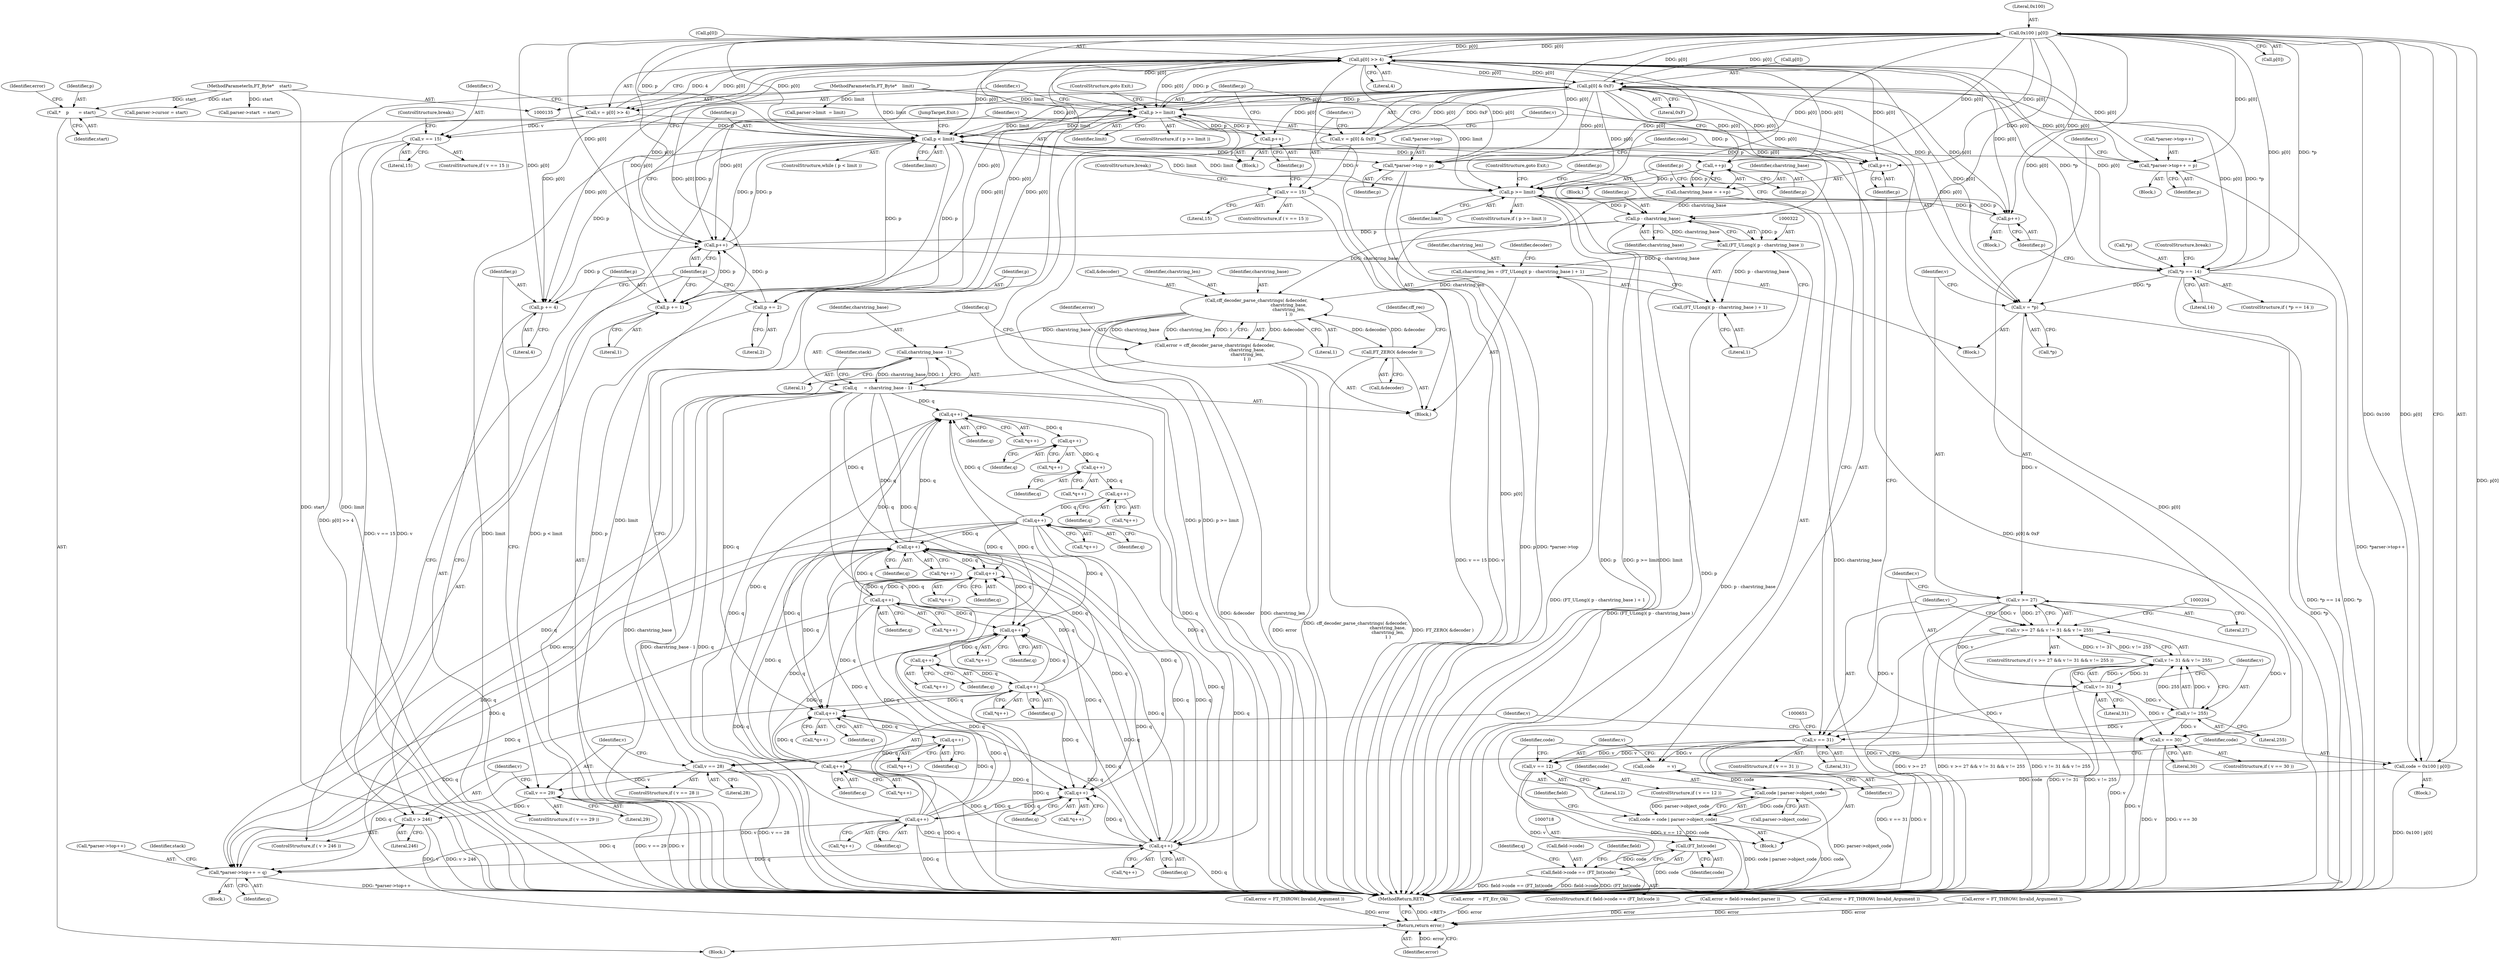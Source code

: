 digraph "0_savannah_beecf80a6deecbaf5d264d4f864451bde4fe98b8@array" {
"1000690" [label="(Call,0x100 | p[0])"];
"1000239" [label="(Call,p[0] >> 4)"];
"1000251" [label="(Call,p[0] & 0xF)"];
"1000233" [label="(Call,p >= limit)"];
"1000261" [label="(Call,p++)"];
"1000690" [label="(Call,0x100 | p[0])"];
"1000311" [label="(Call,*p == 14)"];
"1000179" [label="(Call,p < limit)"];
"1000141" [label="(Call,*    p       = start)"];
"1000137" [label="(MethodParameterIn,FT_Byte*    start)"];
"1001003" [label="(Call,p++)"];
"1000284" [label="(Call,p += 1)"];
"1000268" [label="(Call,p += 2)"];
"1000323" [label="(Call,p - charstring_base)"];
"1000306" [label="(Call,p >= limit)"];
"1000301" [label="(Call,++p)"];
"1000316" [label="(Call,p++)"];
"1000138" [label="(MethodParameterIn,FT_Byte*    limit)"];
"1000299" [label="(Call,charstring_base = ++p)"];
"1000276" [label="(Call,p += 4)"];
"1000228" [label="(Call,p++)"];
"1000216" [label="(Call,*parser->top++ = p)"];
"1000184" [label="(Call,v = *p)"];
"1000190" [label="(Call,v >= 27)"];
"1000189" [label="(Call,v >= 27 && v != 31 && v != 255)"];
"1000194" [label="(Call,v != 31)"];
"1000193" [label="(Call,v != 31 && v != 255)"];
"1000197" [label="(Call,v != 255)"];
"1000224" [label="(Call,v == 30)"];
"1000265" [label="(Call,v == 28)"];
"1000273" [label="(Call,v == 29)"];
"1000281" [label="(Call,v > 246)"];
"1000289" [label="(Call,v == 31)"];
"1000680" [label="(Call,code         = v)"];
"1000697" [label="(Call,code | parser->object_code)"];
"1000695" [label="(Call,code = code | parser->object_code)"];
"1000717" [label="(Call,(FT_Int)code)"];
"1000713" [label="(Call,field->code == (FT_Int)code)"];
"1000684" [label="(Call,v == 12)"];
"1000237" [label="(Call,v = p[0] >> 4)"];
"1000245" [label="(Call,v == 15)"];
"1000249" [label="(Call,v = p[0] & 0xF)"];
"1000257" [label="(Call,v == 15)"];
"1000321" [label="(Call,(FT_ULong)( p - charstring_base ))"];
"1000318" [label="(Call,charstring_len = (FT_ULong)( p - charstring_base ) + 1)"];
"1000363" [label="(Call,cff_decoder_parse_charstrings( &decoder,\n                                               charstring_base,\n                                               charstring_len,\n                                               1 ))"];
"1000327" [label="(Call,FT_ZERO( &decoder ))"];
"1000361" [label="(Call,error = cff_decoder_parse_charstrings( &decoder,\n                                               charstring_base,\n                                               charstring_len,\n                                               1 ))"];
"1001006" [label="(Return,return error;)"];
"1000371" [label="(Call,charstring_base - 1)"];
"1000369" [label="(Call,q     = charstring_base - 1)"];
"1000403" [label="(Call,*parser->top++ = q)"];
"1000452" [label="(Call,q++)"];
"1000457" [label="(Call,q++)"];
"1000466" [label="(Call,q++)"];
"1000475" [label="(Call,q++)"];
"1000484" [label="(Call,q++)"];
"1000503" [label="(Call,q++)"];
"1000518" [label="(Call,q++)"];
"1000531" [label="(Call,q++)"];
"1000550" [label="(Call,q++)"];
"1000555" [label="(Call,q++)"];
"1000564" [label="(Call,q++)"];
"1000579" [label="(Call,q++)"];
"1000594" [label="(Call,q++)"];
"1000607" [label="(Call,q++)"];
"1000620" [label="(Call,q++)"];
"1000625" [label="(Call,q++)"];
"1000634" [label="(Call,q++)"];
"1000320" [label="(Call,(FT_ULong)( p - charstring_base ) + 1)"];
"1000674" [label="(Call,*parser->top = p)"];
"1000688" [label="(Call,code = 0x100 | p[0])"];
"1000249" [label="(Call,v = p[0] & 0xF)"];
"1000189" [label="(Call,v >= 27 && v != 31 && v != 255)"];
"1000265" [label="(Call,v == 28)"];
"1000519" [label="(Identifier,q)"];
"1000326" [label="(Literal,1)"];
"1000274" [label="(Identifier,v)"];
"1000453" [label="(Identifier,q)"];
"1000699" [label="(Call,parser->object_code)"];
"1000681" [label="(Identifier,code)"];
"1001007" [label="(Identifier,error)"];
"1000308" [label="(Identifier,limit)"];
"1000199" [label="(Literal,255)"];
"1000243" [label="(Literal,4)"];
"1000235" [label="(Identifier,limit)"];
"1000197" [label="(Call,v != 255)"];
"1000288" [label="(ControlStructure,if ( v == 31 ))"];
"1000371" [label="(Call,charstring_base - 1)"];
"1000375" [label="(Identifier,stack)"];
"1000286" [label="(Literal,1)"];
"1000180" [label="(Identifier,p)"];
"1000595" [label="(Identifier,q)"];
"1000475" [label="(Call,q++)"];
"1000551" [label="(Identifier,q)"];
"1000451" [label="(Call,*q++)"];
"1000680" [label="(Call,code         = v)"];
"1000686" [label="(Literal,12)"];
"1000362" [label="(Identifier,error)"];
"1000363" [label="(Call,cff_decoder_parse_charstrings( &decoder,\n                                               charstring_base,\n                                               charstring_len,\n                                               1 ))"];
"1000191" [label="(Identifier,v)"];
"1000304" [label="(Block,)"];
"1000555" [label="(Call,q++)"];
"1000137" [label="(MethodParameterIn,FT_Byte*    start)"];
"1000684" [label="(Call,v == 12)"];
"1000691" [label="(Literal,0x100)"];
"1000635" [label="(Identifier,q)"];
"1000485" [label="(Identifier,q)"];
"1000675" [label="(Call,*parser->top)"];
"1000713" [label="(Call,field->code == (FT_Int)code)"];
"1000532" [label="(Identifier,q)"];
"1000313" [label="(Identifier,p)"];
"1000594" [label="(Call,q++)"];
"1000403" [label="(Call,*parser->top++ = q)"];
"1000139" [label="(Block,)"];
"1000608" [label="(Identifier,q)"];
"1000712" [label="(ControlStructure,if ( field->code == (FT_Int)code ))"];
"1000688" [label="(Call,code = 0x100 | p[0])"];
"1000314" [label="(Literal,14)"];
"1000309" [label="(ControlStructure,goto Exit;)"];
"1000517" [label="(Call,*q++)"];
"1000188" [label="(ControlStructure,if ( v >= 27 && v != 31 && v != 255 ))"];
"1000290" [label="(Identifier,v)"];
"1000285" [label="(Identifier,p)"];
"1000361" [label="(Call,error = cff_decoder_parse_charstrings( &decoder,\n                                               charstring_base,\n                                               charstring_len,\n                                               1 ))"];
"1000226" [label="(Literal,30)"];
"1000307" [label="(Identifier,p)"];
"1000466" [label="(Call,q++)"];
"1000625" [label="(Call,q++)"];
"1000683" [label="(ControlStructure,if ( v == 12 ))"];
"1000277" [label="(Identifier,p)"];
"1000502" [label="(Call,*q++)"];
"1000504" [label="(Identifier,q)"];
"1000530" [label="(Call,*q++)"];
"1000620" [label="(Call,q++)"];
"1000182" [label="(Block,)"];
"1000302" [label="(Identifier,p)"];
"1000179" [label="(Call,p < limit)"];
"1000634" [label="(Call,q++)"];
"1000232" [label="(ControlStructure,if ( p >= limit ))"];
"1000266" [label="(Identifier,v)"];
"1000565" [label="(Identifier,q)"];
"1000275" [label="(Literal,29)"];
"1000256" [label="(ControlStructure,if ( v == 15 ))"];
"1000311" [label="(Call,*p == 14)"];
"1000236" [label="(ControlStructure,goto Exit;)"];
"1000178" [label="(ControlStructure,while ( p < limit ))"];
"1000413" [label="(Identifier,stack)"];
"1000319" [label="(Identifier,charstring_len)"];
"1000255" [label="(Literal,0xF)"];
"1000323" [label="(Call,p - charstring_base)"];
"1000173" [label="(Call,parser->cursor = start)"];
"1001009" [label="(Call,error = FT_THROW( Invalid_Argument ))"];
"1000531" [label="(Call,q++)"];
"1000483" [label="(Call,*q++)"];
"1001026" [label="(MethodReturn,RET)"];
"1000370" [label="(Identifier,q)"];
"1000687" [label="(Block,)"];
"1000227" [label="(Block,)"];
"1000216" [label="(Call,*parser->top++ = p)"];
"1000200" [label="(Block,)"];
"1000366" [label="(Identifier,charstring_base)"];
"1000550" [label="(Call,q++)"];
"1000246" [label="(Identifier,v)"];
"1000238" [label="(Identifier,v)"];
"1000224" [label="(Call,v == 30)"];
"1000231" [label="(Block,)"];
"1000222" [label="(Identifier,p)"];
"1000217" [label="(Call,*parser->top++)"];
"1000259" [label="(Literal,15)"];
"1000607" [label="(Call,q++)"];
"1000633" [label="(Call,*q++)"];
"1000697" [label="(Call,code | parser->object_code)"];
"1000280" [label="(ControlStructure,if ( v > 246 ))"];
"1000674" [label="(Call,*parser->top = p)"];
"1000682" [label="(Identifier,v)"];
"1000234" [label="(Identifier,p)"];
"1000329" [label="(Identifier,decoder)"];
"1000719" [label="(Identifier,code)"];
"1000593" [label="(Call,*q++)"];
"1000143" [label="(Identifier,start)"];
"1000710" [label="(Identifier,field)"];
"1000373" [label="(Literal,1)"];
"1000474" [label="(Call,*q++)"];
"1000292" [label="(Block,)"];
"1000695" [label="(Call,code = code | parser->object_code)"];
"1000324" [label="(Identifier,p)"];
"1001005" [label="(JumpTarget,Exit:)"];
"1000268" [label="(Call,p += 2)"];
"1000385" [label="(Block,)"];
"1000184" [label="(Call,v = *p)"];
"1000644" [label="(Block,)"];
"1000312" [label="(Call,*p)"];
"1000142" [label="(Identifier,p)"];
"1000580" [label="(Identifier,q)"];
"1000690" [label="(Call,0x100 | p[0])"];
"1000685" [label="(Identifier,v)"];
"1000244" [label="(ControlStructure,if ( v == 15 ))"];
"1000368" [label="(Literal,1)"];
"1000315" [label="(ControlStructure,break;)"];
"1000299" [label="(Call,charstring_base = ++p)"];
"1000237" [label="(Call,v = p[0] >> 4)"];
"1000332" [label="(Identifier,cff_rec)"];
"1000264" [label="(ControlStructure,if ( v == 28 ))"];
"1000579" [label="(Call,q++)"];
"1000696" [label="(Identifier,code)"];
"1000692" [label="(Call,p[0])"];
"1001004" [label="(Identifier,p)"];
"1000270" [label="(Literal,2)"];
"1000325" [label="(Identifier,charstring_base)"];
"1000564" [label="(Call,q++)"];
"1001015" [label="(Call,error = FT_THROW( Invalid_Argument ))"];
"1000578" [label="(Call,*q++)"];
"1000240" [label="(Call,p[0])"];
"1000141" [label="(Call,*    p       = start)"];
"1000193" [label="(Call,v != 31 && v != 255)"];
"1000276" [label="(Call,p += 4)"];
"1000328" [label="(Call,&decoder)"];
"1000300" [label="(Identifier,charstring_base)"];
"1000190" [label="(Call,v >= 27)"];
"1000186" [label="(Call,*p)"];
"1000320" [label="(Call,(FT_ULong)( p - charstring_base ) + 1)"];
"1000724" [label="(Identifier,q)"];
"1000257" [label="(Call,v == 15)"];
"1000457" [label="(Call,q++)"];
"1000272" [label="(ControlStructure,if ( v == 29 ))"];
"1000704" [label="(Identifier,field)"];
"1000626" [label="(Identifier,q)"];
"1000198" [label="(Identifier,v)"];
"1000239" [label="(Call,p[0] >> 4)"];
"1000192" [label="(Literal,27)"];
"1000310" [label="(ControlStructure,if ( *p == 14 ))"];
"1000195" [label="(Identifier,v)"];
"1001003" [label="(Call,p++)"];
"1000317" [label="(Identifier,p)"];
"1000185" [label="(Identifier,v)"];
"1000364" [label="(Call,&decoder)"];
"1000252" [label="(Call,p[0])"];
"1000233" [label="(Call,p >= limit)"];
"1000717" [label="(Call,(FT_Int)code)"];
"1000689" [label="(Identifier,code)"];
"1000316" [label="(Call,p++)"];
"1000248" [label="(ControlStructure,break;)"];
"1000624" [label="(Call,*q++)"];
"1000549" [label="(Call,*q++)"];
"1000146" [label="(Identifier,error)"];
"1000619" [label="(Call,*q++)"];
"1000305" [label="(ControlStructure,if ( p >= limit ))"];
"1000327" [label="(Call,FT_ZERO( &decoder ))"];
"1000452" [label="(Call,q++)"];
"1000503" [label="(Call,q++)"];
"1000556" [label="(Identifier,q)"];
"1000456" [label="(Call,*q++)"];
"1000283" [label="(Literal,246)"];
"1000247" [label="(Literal,15)"];
"1000476" [label="(Identifier,q)"];
"1000563" [label="(Call,*q++)"];
"1000138" [label="(MethodParameterIn,FT_Byte*    limit)"];
"1000267" [label="(Literal,28)"];
"1000145" [label="(Call,error   = FT_Err_Ok)"];
"1000291" [label="(Literal,31)"];
"1000163" [label="(Call,parser->start  = start)"];
"1000465" [label="(Call,*q++)"];
"1000223" [label="(ControlStructure,if ( v == 30 ))"];
"1000278" [label="(Literal,4)"];
"1000251" [label="(Call,p[0] & 0xF)"];
"1000554" [label="(Call,*q++)"];
"1000194" [label="(Call,v != 31)"];
"1000196" [label="(Literal,31)"];
"1000225" [label="(Identifier,v)"];
"1000714" [label="(Call,field->code)"];
"1000369" [label="(Call,q     = charstring_base - 1)"];
"1000284" [label="(Call,p += 1)"];
"1000258" [label="(Identifier,v)"];
"1001006" [label="(Return,return error;)"];
"1000260" [label="(ControlStructure,break;)"];
"1000262" [label="(Identifier,p)"];
"1000168" [label="(Call,parser->limit  = limit)"];
"1000301" [label="(Call,++p)"];
"1000318" [label="(Call,charstring_len = (FT_ULong)( p - charstring_base ) + 1)"];
"1000281" [label="(Call,v > 246)"];
"1000621" [label="(Identifier,q)"];
"1000679" [label="(Identifier,p)"];
"1000306" [label="(Call,p >= limit)"];
"1000269" [label="(Identifier,p)"];
"1000367" [label="(Identifier,charstring_len)"];
"1000282" [label="(Identifier,v)"];
"1000467" [label="(Identifier,q)"];
"1000698" [label="(Identifier,code)"];
"1000228" [label="(Call,p++)"];
"1000273" [label="(Call,v == 29)"];
"1000606" [label="(Call,*q++)"];
"1000289" [label="(Call,v == 31)"];
"1000372" [label="(Identifier,charstring_base)"];
"1000458" [label="(Identifier,q)"];
"1000261" [label="(Call,p++)"];
"1000181" [label="(Identifier,limit)"];
"1000321" [label="(Call,(FT_ULong)( p - charstring_base ))"];
"1000245" [label="(Call,v == 15)"];
"1000404" [label="(Call,*parser->top++)"];
"1000518" [label="(Call,q++)"];
"1000250" [label="(Identifier,v)"];
"1000981" [label="(Call,error = field->reader( parser ))"];
"1000484" [label="(Call,q++)"];
"1001021" [label="(Call,error = FT_THROW( Invalid_Argument ))"];
"1000409" [label="(Identifier,q)"];
"1000229" [label="(Identifier,p)"];
"1000690" -> "1000688"  [label="AST: "];
"1000690" -> "1000692"  [label="CFG: "];
"1000691" -> "1000690"  [label="AST: "];
"1000692" -> "1000690"  [label="AST: "];
"1000688" -> "1000690"  [label="CFG: "];
"1000690" -> "1001026"  [label="DDG: p[0]"];
"1000690" -> "1000179"  [label="DDG: p[0]"];
"1000690" -> "1000184"  [label="DDG: p[0]"];
"1000690" -> "1000216"  [label="DDG: p[0]"];
"1000690" -> "1000228"  [label="DDG: p[0]"];
"1000690" -> "1000233"  [label="DDG: p[0]"];
"1000690" -> "1000239"  [label="DDG: p[0]"];
"1000690" -> "1000251"  [label="DDG: p[0]"];
"1000690" -> "1000268"  [label="DDG: p[0]"];
"1000690" -> "1000276"  [label="DDG: p[0]"];
"1000690" -> "1000284"  [label="DDG: p[0]"];
"1000690" -> "1000301"  [label="DDG: p[0]"];
"1000690" -> "1000306"  [label="DDG: p[0]"];
"1000690" -> "1000311"  [label="DDG: p[0]"];
"1000690" -> "1000316"  [label="DDG: p[0]"];
"1000690" -> "1000323"  [label="DDG: p[0]"];
"1000690" -> "1000674"  [label="DDG: p[0]"];
"1000690" -> "1000688"  [label="DDG: 0x100"];
"1000690" -> "1000688"  [label="DDG: p[0]"];
"1000239" -> "1000690"  [label="DDG: p[0]"];
"1000251" -> "1000690"  [label="DDG: p[0]"];
"1000311" -> "1000690"  [label="DDG: *p"];
"1000179" -> "1000690"  [label="DDG: p"];
"1000690" -> "1001003"  [label="DDG: p[0]"];
"1000239" -> "1000237"  [label="AST: "];
"1000239" -> "1000243"  [label="CFG: "];
"1000240" -> "1000239"  [label="AST: "];
"1000243" -> "1000239"  [label="AST: "];
"1000237" -> "1000239"  [label="CFG: "];
"1000239" -> "1001026"  [label="DDG: p[0]"];
"1000239" -> "1000179"  [label="DDG: p[0]"];
"1000239" -> "1000184"  [label="DDG: p[0]"];
"1000239" -> "1000216"  [label="DDG: p[0]"];
"1000239" -> "1000228"  [label="DDG: p[0]"];
"1000239" -> "1000233"  [label="DDG: p[0]"];
"1000239" -> "1000237"  [label="DDG: p[0]"];
"1000239" -> "1000237"  [label="DDG: 4"];
"1000251" -> "1000239"  [label="DDG: p[0]"];
"1000233" -> "1000239"  [label="DDG: p"];
"1000311" -> "1000239"  [label="DDG: *p"];
"1000239" -> "1000251"  [label="DDG: p[0]"];
"1000239" -> "1000268"  [label="DDG: p[0]"];
"1000239" -> "1000276"  [label="DDG: p[0]"];
"1000239" -> "1000284"  [label="DDG: p[0]"];
"1000239" -> "1000301"  [label="DDG: p[0]"];
"1000239" -> "1000306"  [label="DDG: p[0]"];
"1000239" -> "1000311"  [label="DDG: p[0]"];
"1000239" -> "1000316"  [label="DDG: p[0]"];
"1000239" -> "1000323"  [label="DDG: p[0]"];
"1000239" -> "1000674"  [label="DDG: p[0]"];
"1000239" -> "1001003"  [label="DDG: p[0]"];
"1000251" -> "1000249"  [label="AST: "];
"1000251" -> "1000255"  [label="CFG: "];
"1000252" -> "1000251"  [label="AST: "];
"1000255" -> "1000251"  [label="AST: "];
"1000249" -> "1000251"  [label="CFG: "];
"1000251" -> "1001026"  [label="DDG: p[0]"];
"1000251" -> "1000179"  [label="DDG: p[0]"];
"1000251" -> "1000184"  [label="DDG: p[0]"];
"1000251" -> "1000216"  [label="DDG: p[0]"];
"1000251" -> "1000228"  [label="DDG: p[0]"];
"1000251" -> "1000233"  [label="DDG: p[0]"];
"1000251" -> "1000249"  [label="DDG: p[0]"];
"1000251" -> "1000249"  [label="DDG: 0xF"];
"1000233" -> "1000251"  [label="DDG: p"];
"1000311" -> "1000251"  [label="DDG: *p"];
"1000251" -> "1000261"  [label="DDG: p[0]"];
"1000251" -> "1000268"  [label="DDG: p[0]"];
"1000251" -> "1000276"  [label="DDG: p[0]"];
"1000251" -> "1000284"  [label="DDG: p[0]"];
"1000251" -> "1000301"  [label="DDG: p[0]"];
"1000251" -> "1000306"  [label="DDG: p[0]"];
"1000251" -> "1000311"  [label="DDG: p[0]"];
"1000251" -> "1000316"  [label="DDG: p[0]"];
"1000251" -> "1000323"  [label="DDG: p[0]"];
"1000251" -> "1000674"  [label="DDG: p[0]"];
"1000251" -> "1001003"  [label="DDG: p[0]"];
"1000233" -> "1000232"  [label="AST: "];
"1000233" -> "1000235"  [label="CFG: "];
"1000234" -> "1000233"  [label="AST: "];
"1000235" -> "1000233"  [label="AST: "];
"1000236" -> "1000233"  [label="CFG: "];
"1000238" -> "1000233"  [label="CFG: "];
"1000233" -> "1001026"  [label="DDG: p >= limit"];
"1000233" -> "1001026"  [label="DDG: limit"];
"1000233" -> "1001026"  [label="DDG: p"];
"1000233" -> "1000179"  [label="DDG: limit"];
"1000261" -> "1000233"  [label="DDG: p"];
"1000228" -> "1000233"  [label="DDG: p"];
"1000179" -> "1000233"  [label="DDG: limit"];
"1000138" -> "1000233"  [label="DDG: limit"];
"1000233" -> "1000261"  [label="DDG: p"];
"1000233" -> "1001003"  [label="DDG: p"];
"1000261" -> "1000231"  [label="AST: "];
"1000261" -> "1000262"  [label="CFG: "];
"1000262" -> "1000261"  [label="AST: "];
"1000234" -> "1000261"  [label="CFG: "];
"1000311" -> "1000310"  [label="AST: "];
"1000311" -> "1000314"  [label="CFG: "];
"1000312" -> "1000311"  [label="AST: "];
"1000314" -> "1000311"  [label="AST: "];
"1000315" -> "1000311"  [label="CFG: "];
"1000317" -> "1000311"  [label="CFG: "];
"1000311" -> "1001026"  [label="DDG: *p"];
"1000311" -> "1001026"  [label="DDG: *p == 14"];
"1000311" -> "1000184"  [label="DDG: *p"];
"1000179" -> "1000178"  [label="AST: "];
"1000179" -> "1000181"  [label="CFG: "];
"1000180" -> "1000179"  [label="AST: "];
"1000181" -> "1000179"  [label="AST: "];
"1000185" -> "1000179"  [label="CFG: "];
"1001005" -> "1000179"  [label="CFG: "];
"1000179" -> "1001026"  [label="DDG: p < limit"];
"1000179" -> "1001026"  [label="DDG: limit"];
"1000179" -> "1001026"  [label="DDG: p"];
"1000141" -> "1000179"  [label="DDG: p"];
"1001003" -> "1000179"  [label="DDG: p"];
"1000306" -> "1000179"  [label="DDG: limit"];
"1000138" -> "1000179"  [label="DDG: limit"];
"1000179" -> "1000216"  [label="DDG: p"];
"1000179" -> "1000228"  [label="DDG: p"];
"1000179" -> "1000268"  [label="DDG: p"];
"1000179" -> "1000276"  [label="DDG: p"];
"1000179" -> "1000284"  [label="DDG: p"];
"1000179" -> "1000301"  [label="DDG: p"];
"1000179" -> "1000306"  [label="DDG: limit"];
"1000179" -> "1000674"  [label="DDG: p"];
"1000179" -> "1001003"  [label="DDG: p"];
"1000141" -> "1000139"  [label="AST: "];
"1000141" -> "1000143"  [label="CFG: "];
"1000142" -> "1000141"  [label="AST: "];
"1000143" -> "1000141"  [label="AST: "];
"1000146" -> "1000141"  [label="CFG: "];
"1000137" -> "1000141"  [label="DDG: start"];
"1000137" -> "1000135"  [label="AST: "];
"1000137" -> "1001026"  [label="DDG: start"];
"1000137" -> "1000163"  [label="DDG: start"];
"1000137" -> "1000173"  [label="DDG: start"];
"1001003" -> "1000182"  [label="AST: "];
"1001003" -> "1001004"  [label="CFG: "];
"1001004" -> "1001003"  [label="AST: "];
"1000180" -> "1001003"  [label="CFG: "];
"1000284" -> "1001003"  [label="DDG: p"];
"1000268" -> "1001003"  [label="DDG: p"];
"1000323" -> "1001003"  [label="DDG: p"];
"1000276" -> "1001003"  [label="DDG: p"];
"1000284" -> "1000280"  [label="AST: "];
"1000284" -> "1000286"  [label="CFG: "];
"1000285" -> "1000284"  [label="AST: "];
"1000286" -> "1000284"  [label="AST: "];
"1001004" -> "1000284"  [label="CFG: "];
"1000268" -> "1000264"  [label="AST: "];
"1000268" -> "1000270"  [label="CFG: "];
"1000269" -> "1000268"  [label="AST: "];
"1000270" -> "1000268"  [label="AST: "];
"1001004" -> "1000268"  [label="CFG: "];
"1000323" -> "1000321"  [label="AST: "];
"1000323" -> "1000325"  [label="CFG: "];
"1000324" -> "1000323"  [label="AST: "];
"1000325" -> "1000323"  [label="AST: "];
"1000321" -> "1000323"  [label="CFG: "];
"1000323" -> "1001026"  [label="DDG: p"];
"1000323" -> "1000321"  [label="DDG: p"];
"1000323" -> "1000321"  [label="DDG: charstring_base"];
"1000306" -> "1000323"  [label="DDG: p"];
"1000299" -> "1000323"  [label="DDG: charstring_base"];
"1000323" -> "1000363"  [label="DDG: charstring_base"];
"1000306" -> "1000305"  [label="AST: "];
"1000306" -> "1000308"  [label="CFG: "];
"1000307" -> "1000306"  [label="AST: "];
"1000308" -> "1000306"  [label="AST: "];
"1000309" -> "1000306"  [label="CFG: "];
"1000313" -> "1000306"  [label="CFG: "];
"1000306" -> "1001026"  [label="DDG: p"];
"1000306" -> "1001026"  [label="DDG: p >= limit"];
"1000306" -> "1001026"  [label="DDG: limit"];
"1000301" -> "1000306"  [label="DDG: p"];
"1000316" -> "1000306"  [label="DDG: p"];
"1000138" -> "1000306"  [label="DDG: limit"];
"1000306" -> "1000316"  [label="DDG: p"];
"1000301" -> "1000299"  [label="AST: "];
"1000301" -> "1000302"  [label="CFG: "];
"1000302" -> "1000301"  [label="AST: "];
"1000299" -> "1000301"  [label="CFG: "];
"1000301" -> "1000299"  [label="DDG: p"];
"1000316" -> "1000304"  [label="AST: "];
"1000316" -> "1000317"  [label="CFG: "];
"1000317" -> "1000316"  [label="AST: "];
"1000307" -> "1000316"  [label="CFG: "];
"1000138" -> "1000135"  [label="AST: "];
"1000138" -> "1001026"  [label="DDG: limit"];
"1000138" -> "1000168"  [label="DDG: limit"];
"1000299" -> "1000292"  [label="AST: "];
"1000300" -> "1000299"  [label="AST: "];
"1000307" -> "1000299"  [label="CFG: "];
"1000299" -> "1001026"  [label="DDG: charstring_base"];
"1000276" -> "1000272"  [label="AST: "];
"1000276" -> "1000278"  [label="CFG: "];
"1000277" -> "1000276"  [label="AST: "];
"1000278" -> "1000276"  [label="AST: "];
"1001004" -> "1000276"  [label="CFG: "];
"1000228" -> "1000227"  [label="AST: "];
"1000228" -> "1000229"  [label="CFG: "];
"1000229" -> "1000228"  [label="AST: "];
"1000234" -> "1000228"  [label="CFG: "];
"1000216" -> "1000200"  [label="AST: "];
"1000216" -> "1000222"  [label="CFG: "];
"1000217" -> "1000216"  [label="AST: "];
"1000222" -> "1000216"  [label="AST: "];
"1000225" -> "1000216"  [label="CFG: "];
"1000216" -> "1001026"  [label="DDG: *parser->top++"];
"1000184" -> "1000182"  [label="AST: "];
"1000184" -> "1000186"  [label="CFG: "];
"1000185" -> "1000184"  [label="AST: "];
"1000186" -> "1000184"  [label="AST: "];
"1000191" -> "1000184"  [label="CFG: "];
"1000184" -> "1001026"  [label="DDG: *p"];
"1000184" -> "1000190"  [label="DDG: v"];
"1000190" -> "1000189"  [label="AST: "];
"1000190" -> "1000192"  [label="CFG: "];
"1000191" -> "1000190"  [label="AST: "];
"1000192" -> "1000190"  [label="AST: "];
"1000195" -> "1000190"  [label="CFG: "];
"1000189" -> "1000190"  [label="CFG: "];
"1000190" -> "1001026"  [label="DDG: v"];
"1000190" -> "1000189"  [label="DDG: v"];
"1000190" -> "1000189"  [label="DDG: 27"];
"1000190" -> "1000194"  [label="DDG: v"];
"1000190" -> "1000224"  [label="DDG: v"];
"1000190" -> "1000289"  [label="DDG: v"];
"1000189" -> "1000188"  [label="AST: "];
"1000189" -> "1000193"  [label="CFG: "];
"1000193" -> "1000189"  [label="AST: "];
"1000204" -> "1000189"  [label="CFG: "];
"1000290" -> "1000189"  [label="CFG: "];
"1000189" -> "1001026"  [label="DDG: v >= 27"];
"1000189" -> "1001026"  [label="DDG: v >= 27 && v != 31 && v != 255"];
"1000189" -> "1001026"  [label="DDG: v != 31 && v != 255"];
"1000193" -> "1000189"  [label="DDG: v != 31"];
"1000193" -> "1000189"  [label="DDG: v != 255"];
"1000194" -> "1000193"  [label="AST: "];
"1000194" -> "1000196"  [label="CFG: "];
"1000195" -> "1000194"  [label="AST: "];
"1000196" -> "1000194"  [label="AST: "];
"1000198" -> "1000194"  [label="CFG: "];
"1000193" -> "1000194"  [label="CFG: "];
"1000194" -> "1001026"  [label="DDG: v"];
"1000194" -> "1000193"  [label="DDG: v"];
"1000194" -> "1000193"  [label="DDG: 31"];
"1000194" -> "1000197"  [label="DDG: v"];
"1000194" -> "1000224"  [label="DDG: v"];
"1000194" -> "1000289"  [label="DDG: v"];
"1000193" -> "1000197"  [label="CFG: "];
"1000197" -> "1000193"  [label="AST: "];
"1000193" -> "1001026"  [label="DDG: v != 31"];
"1000193" -> "1001026"  [label="DDG: v != 255"];
"1000197" -> "1000193"  [label="DDG: v"];
"1000197" -> "1000193"  [label="DDG: 255"];
"1000197" -> "1000199"  [label="CFG: "];
"1000198" -> "1000197"  [label="AST: "];
"1000199" -> "1000197"  [label="AST: "];
"1000197" -> "1001026"  [label="DDG: v"];
"1000197" -> "1000224"  [label="DDG: v"];
"1000197" -> "1000289"  [label="DDG: v"];
"1000224" -> "1000223"  [label="AST: "];
"1000224" -> "1000226"  [label="CFG: "];
"1000225" -> "1000224"  [label="AST: "];
"1000226" -> "1000224"  [label="AST: "];
"1000229" -> "1000224"  [label="CFG: "];
"1000266" -> "1000224"  [label="CFG: "];
"1000224" -> "1001026"  [label="DDG: v"];
"1000224" -> "1001026"  [label="DDG: v == 30"];
"1000224" -> "1000265"  [label="DDG: v"];
"1000265" -> "1000264"  [label="AST: "];
"1000265" -> "1000267"  [label="CFG: "];
"1000266" -> "1000265"  [label="AST: "];
"1000267" -> "1000265"  [label="AST: "];
"1000269" -> "1000265"  [label="CFG: "];
"1000274" -> "1000265"  [label="CFG: "];
"1000265" -> "1001026"  [label="DDG: v == 28"];
"1000265" -> "1001026"  [label="DDG: v"];
"1000265" -> "1000273"  [label="DDG: v"];
"1000273" -> "1000272"  [label="AST: "];
"1000273" -> "1000275"  [label="CFG: "];
"1000274" -> "1000273"  [label="AST: "];
"1000275" -> "1000273"  [label="AST: "];
"1000277" -> "1000273"  [label="CFG: "];
"1000282" -> "1000273"  [label="CFG: "];
"1000273" -> "1001026"  [label="DDG: v"];
"1000273" -> "1001026"  [label="DDG: v == 29"];
"1000273" -> "1000281"  [label="DDG: v"];
"1000281" -> "1000280"  [label="AST: "];
"1000281" -> "1000283"  [label="CFG: "];
"1000282" -> "1000281"  [label="AST: "];
"1000283" -> "1000281"  [label="AST: "];
"1000285" -> "1000281"  [label="CFG: "];
"1001004" -> "1000281"  [label="CFG: "];
"1000281" -> "1001026"  [label="DDG: v"];
"1000281" -> "1001026"  [label="DDG: v > 246"];
"1000289" -> "1000288"  [label="AST: "];
"1000289" -> "1000291"  [label="CFG: "];
"1000290" -> "1000289"  [label="AST: "];
"1000291" -> "1000289"  [label="AST: "];
"1000300" -> "1000289"  [label="CFG: "];
"1000651" -> "1000289"  [label="CFG: "];
"1000289" -> "1001026"  [label="DDG: v"];
"1000289" -> "1001026"  [label="DDG: v == 31"];
"1000289" -> "1000680"  [label="DDG: v"];
"1000289" -> "1000684"  [label="DDG: v"];
"1000680" -> "1000644"  [label="AST: "];
"1000680" -> "1000682"  [label="CFG: "];
"1000681" -> "1000680"  [label="AST: "];
"1000682" -> "1000680"  [label="AST: "];
"1000685" -> "1000680"  [label="CFG: "];
"1000680" -> "1000697"  [label="DDG: code"];
"1000697" -> "1000695"  [label="AST: "];
"1000697" -> "1000699"  [label="CFG: "];
"1000698" -> "1000697"  [label="AST: "];
"1000699" -> "1000697"  [label="AST: "];
"1000695" -> "1000697"  [label="CFG: "];
"1000697" -> "1001026"  [label="DDG: parser->object_code"];
"1000697" -> "1000695"  [label="DDG: code"];
"1000697" -> "1000695"  [label="DDG: parser->object_code"];
"1000688" -> "1000697"  [label="DDG: code"];
"1000695" -> "1000644"  [label="AST: "];
"1000696" -> "1000695"  [label="AST: "];
"1000704" -> "1000695"  [label="CFG: "];
"1000695" -> "1001026"  [label="DDG: code"];
"1000695" -> "1001026"  [label="DDG: code | parser->object_code"];
"1000695" -> "1000717"  [label="DDG: code"];
"1000717" -> "1000713"  [label="AST: "];
"1000717" -> "1000719"  [label="CFG: "];
"1000718" -> "1000717"  [label="AST: "];
"1000719" -> "1000717"  [label="AST: "];
"1000713" -> "1000717"  [label="CFG: "];
"1000717" -> "1001026"  [label="DDG: code"];
"1000717" -> "1000713"  [label="DDG: code"];
"1000713" -> "1000712"  [label="AST: "];
"1000714" -> "1000713"  [label="AST: "];
"1000724" -> "1000713"  [label="CFG: "];
"1000710" -> "1000713"  [label="CFG: "];
"1000713" -> "1001026"  [label="DDG: field->code"];
"1000713" -> "1001026"  [label="DDG: (FT_Int)code"];
"1000713" -> "1001026"  [label="DDG: field->code == (FT_Int)code"];
"1000684" -> "1000683"  [label="AST: "];
"1000684" -> "1000686"  [label="CFG: "];
"1000685" -> "1000684"  [label="AST: "];
"1000686" -> "1000684"  [label="AST: "];
"1000689" -> "1000684"  [label="CFG: "];
"1000696" -> "1000684"  [label="CFG: "];
"1000684" -> "1001026"  [label="DDG: v == 12"];
"1000684" -> "1001026"  [label="DDG: v"];
"1000237" -> "1000231"  [label="AST: "];
"1000238" -> "1000237"  [label="AST: "];
"1000246" -> "1000237"  [label="CFG: "];
"1000237" -> "1001026"  [label="DDG: p[0] >> 4"];
"1000237" -> "1000245"  [label="DDG: v"];
"1000245" -> "1000244"  [label="AST: "];
"1000245" -> "1000247"  [label="CFG: "];
"1000246" -> "1000245"  [label="AST: "];
"1000247" -> "1000245"  [label="AST: "];
"1000248" -> "1000245"  [label="CFG: "];
"1000250" -> "1000245"  [label="CFG: "];
"1000245" -> "1001026"  [label="DDG: v == 15"];
"1000245" -> "1001026"  [label="DDG: v"];
"1000249" -> "1000231"  [label="AST: "];
"1000250" -> "1000249"  [label="AST: "];
"1000258" -> "1000249"  [label="CFG: "];
"1000249" -> "1001026"  [label="DDG: p[0] & 0xF"];
"1000249" -> "1000257"  [label="DDG: v"];
"1000257" -> "1000256"  [label="AST: "];
"1000257" -> "1000259"  [label="CFG: "];
"1000258" -> "1000257"  [label="AST: "];
"1000259" -> "1000257"  [label="AST: "];
"1000260" -> "1000257"  [label="CFG: "];
"1000262" -> "1000257"  [label="CFG: "];
"1000257" -> "1001026"  [label="DDG: v"];
"1000257" -> "1001026"  [label="DDG: v == 15"];
"1000321" -> "1000320"  [label="AST: "];
"1000322" -> "1000321"  [label="AST: "];
"1000326" -> "1000321"  [label="CFG: "];
"1000321" -> "1001026"  [label="DDG: p - charstring_base"];
"1000321" -> "1000318"  [label="DDG: p - charstring_base"];
"1000321" -> "1000320"  [label="DDG: p - charstring_base"];
"1000318" -> "1000292"  [label="AST: "];
"1000318" -> "1000320"  [label="CFG: "];
"1000319" -> "1000318"  [label="AST: "];
"1000320" -> "1000318"  [label="AST: "];
"1000329" -> "1000318"  [label="CFG: "];
"1000318" -> "1001026"  [label="DDG: (FT_ULong)( p - charstring_base ) + 1"];
"1000318" -> "1000363"  [label="DDG: charstring_len"];
"1000363" -> "1000361"  [label="AST: "];
"1000363" -> "1000368"  [label="CFG: "];
"1000364" -> "1000363"  [label="AST: "];
"1000366" -> "1000363"  [label="AST: "];
"1000367" -> "1000363"  [label="AST: "];
"1000368" -> "1000363"  [label="AST: "];
"1000361" -> "1000363"  [label="CFG: "];
"1000363" -> "1001026"  [label="DDG: &decoder"];
"1000363" -> "1001026"  [label="DDG: charstring_len"];
"1000363" -> "1000327"  [label="DDG: &decoder"];
"1000363" -> "1000361"  [label="DDG: &decoder"];
"1000363" -> "1000361"  [label="DDG: charstring_base"];
"1000363" -> "1000361"  [label="DDG: charstring_len"];
"1000363" -> "1000361"  [label="DDG: 1"];
"1000327" -> "1000363"  [label="DDG: &decoder"];
"1000363" -> "1000371"  [label="DDG: charstring_base"];
"1000327" -> "1000292"  [label="AST: "];
"1000327" -> "1000328"  [label="CFG: "];
"1000328" -> "1000327"  [label="AST: "];
"1000332" -> "1000327"  [label="CFG: "];
"1000327" -> "1001026"  [label="DDG: FT_ZERO( &decoder )"];
"1000361" -> "1000292"  [label="AST: "];
"1000362" -> "1000361"  [label="AST: "];
"1000370" -> "1000361"  [label="CFG: "];
"1000361" -> "1001026"  [label="DDG: error"];
"1000361" -> "1001026"  [label="DDG: cff_decoder_parse_charstrings( &decoder,\n                                               charstring_base,\n                                               charstring_len,\n                                               1 )"];
"1000361" -> "1001006"  [label="DDG: error"];
"1001006" -> "1000139"  [label="AST: "];
"1001006" -> "1001007"  [label="CFG: "];
"1001007" -> "1001006"  [label="AST: "];
"1001026" -> "1001006"  [label="CFG: "];
"1001006" -> "1001026"  [label="DDG: <RET>"];
"1001007" -> "1001006"  [label="DDG: error"];
"1000981" -> "1001006"  [label="DDG: error"];
"1001015" -> "1001006"  [label="DDG: error"];
"1000145" -> "1001006"  [label="DDG: error"];
"1001009" -> "1001006"  [label="DDG: error"];
"1001021" -> "1001006"  [label="DDG: error"];
"1000371" -> "1000369"  [label="AST: "];
"1000371" -> "1000373"  [label="CFG: "];
"1000372" -> "1000371"  [label="AST: "];
"1000373" -> "1000371"  [label="AST: "];
"1000369" -> "1000371"  [label="CFG: "];
"1000371" -> "1001026"  [label="DDG: charstring_base"];
"1000371" -> "1000369"  [label="DDG: charstring_base"];
"1000371" -> "1000369"  [label="DDG: 1"];
"1000369" -> "1000292"  [label="AST: "];
"1000370" -> "1000369"  [label="AST: "];
"1000375" -> "1000369"  [label="CFG: "];
"1000369" -> "1001026"  [label="DDG: q"];
"1000369" -> "1001026"  [label="DDG: charstring_base - 1"];
"1000369" -> "1000403"  [label="DDG: q"];
"1000369" -> "1000452"  [label="DDG: q"];
"1000369" -> "1000503"  [label="DDG: q"];
"1000369" -> "1000518"  [label="DDG: q"];
"1000369" -> "1000550"  [label="DDG: q"];
"1000369" -> "1000579"  [label="DDG: q"];
"1000369" -> "1000594"  [label="DDG: q"];
"1000369" -> "1000620"  [label="DDG: q"];
"1000403" -> "1000385"  [label="AST: "];
"1000403" -> "1000409"  [label="CFG: "];
"1000404" -> "1000403"  [label="AST: "];
"1000409" -> "1000403"  [label="AST: "];
"1000413" -> "1000403"  [label="CFG: "];
"1000403" -> "1001026"  [label="DDG: *parser->top++"];
"1000579" -> "1000403"  [label="DDG: q"];
"1000607" -> "1000403"  [label="DDG: q"];
"1000634" -> "1000403"  [label="DDG: q"];
"1000564" -> "1000403"  [label="DDG: q"];
"1000503" -> "1000403"  [label="DDG: q"];
"1000531" -> "1000403"  [label="DDG: q"];
"1000484" -> "1000403"  [label="DDG: q"];
"1000452" -> "1000451"  [label="AST: "];
"1000452" -> "1000453"  [label="CFG: "];
"1000453" -> "1000452"  [label="AST: "];
"1000451" -> "1000452"  [label="CFG: "];
"1000579" -> "1000452"  [label="DDG: q"];
"1000607" -> "1000452"  [label="DDG: q"];
"1000634" -> "1000452"  [label="DDG: q"];
"1000564" -> "1000452"  [label="DDG: q"];
"1000503" -> "1000452"  [label="DDG: q"];
"1000531" -> "1000452"  [label="DDG: q"];
"1000484" -> "1000452"  [label="DDG: q"];
"1000452" -> "1000457"  [label="DDG: q"];
"1000457" -> "1000456"  [label="AST: "];
"1000457" -> "1000458"  [label="CFG: "];
"1000458" -> "1000457"  [label="AST: "];
"1000456" -> "1000457"  [label="CFG: "];
"1000457" -> "1000466"  [label="DDG: q"];
"1000466" -> "1000465"  [label="AST: "];
"1000466" -> "1000467"  [label="CFG: "];
"1000467" -> "1000466"  [label="AST: "];
"1000465" -> "1000466"  [label="CFG: "];
"1000466" -> "1000475"  [label="DDG: q"];
"1000475" -> "1000474"  [label="AST: "];
"1000475" -> "1000476"  [label="CFG: "];
"1000476" -> "1000475"  [label="AST: "];
"1000474" -> "1000475"  [label="CFG: "];
"1000475" -> "1000484"  [label="DDG: q"];
"1000484" -> "1000483"  [label="AST: "];
"1000484" -> "1000485"  [label="CFG: "];
"1000485" -> "1000484"  [label="AST: "];
"1000483" -> "1000484"  [label="CFG: "];
"1000484" -> "1001026"  [label="DDG: q"];
"1000484" -> "1000503"  [label="DDG: q"];
"1000484" -> "1000518"  [label="DDG: q"];
"1000484" -> "1000550"  [label="DDG: q"];
"1000484" -> "1000579"  [label="DDG: q"];
"1000484" -> "1000594"  [label="DDG: q"];
"1000484" -> "1000620"  [label="DDG: q"];
"1000503" -> "1000502"  [label="AST: "];
"1000503" -> "1000504"  [label="CFG: "];
"1000504" -> "1000503"  [label="AST: "];
"1000502" -> "1000503"  [label="CFG: "];
"1000503" -> "1001026"  [label="DDG: q"];
"1000579" -> "1000503"  [label="DDG: q"];
"1000607" -> "1000503"  [label="DDG: q"];
"1000634" -> "1000503"  [label="DDG: q"];
"1000564" -> "1000503"  [label="DDG: q"];
"1000531" -> "1000503"  [label="DDG: q"];
"1000503" -> "1000518"  [label="DDG: q"];
"1000503" -> "1000550"  [label="DDG: q"];
"1000503" -> "1000579"  [label="DDG: q"];
"1000503" -> "1000594"  [label="DDG: q"];
"1000503" -> "1000620"  [label="DDG: q"];
"1000518" -> "1000517"  [label="AST: "];
"1000518" -> "1000519"  [label="CFG: "];
"1000519" -> "1000518"  [label="AST: "];
"1000517" -> "1000518"  [label="CFG: "];
"1000579" -> "1000518"  [label="DDG: q"];
"1000607" -> "1000518"  [label="DDG: q"];
"1000634" -> "1000518"  [label="DDG: q"];
"1000564" -> "1000518"  [label="DDG: q"];
"1000531" -> "1000518"  [label="DDG: q"];
"1000518" -> "1000531"  [label="DDG: q"];
"1000531" -> "1000530"  [label="AST: "];
"1000531" -> "1000532"  [label="CFG: "];
"1000532" -> "1000531"  [label="AST: "];
"1000530" -> "1000531"  [label="CFG: "];
"1000531" -> "1001026"  [label="DDG: q"];
"1000531" -> "1000550"  [label="DDG: q"];
"1000531" -> "1000579"  [label="DDG: q"];
"1000531" -> "1000594"  [label="DDG: q"];
"1000531" -> "1000620"  [label="DDG: q"];
"1000550" -> "1000549"  [label="AST: "];
"1000550" -> "1000551"  [label="CFG: "];
"1000551" -> "1000550"  [label="AST: "];
"1000549" -> "1000550"  [label="CFG: "];
"1000579" -> "1000550"  [label="DDG: q"];
"1000607" -> "1000550"  [label="DDG: q"];
"1000634" -> "1000550"  [label="DDG: q"];
"1000564" -> "1000550"  [label="DDG: q"];
"1000550" -> "1000555"  [label="DDG: q"];
"1000555" -> "1000554"  [label="AST: "];
"1000555" -> "1000556"  [label="CFG: "];
"1000556" -> "1000555"  [label="AST: "];
"1000554" -> "1000555"  [label="CFG: "];
"1000555" -> "1000564"  [label="DDG: q"];
"1000564" -> "1000563"  [label="AST: "];
"1000564" -> "1000565"  [label="CFG: "];
"1000565" -> "1000564"  [label="AST: "];
"1000563" -> "1000564"  [label="CFG: "];
"1000564" -> "1001026"  [label="DDG: q"];
"1000564" -> "1000579"  [label="DDG: q"];
"1000564" -> "1000594"  [label="DDG: q"];
"1000564" -> "1000620"  [label="DDG: q"];
"1000579" -> "1000578"  [label="AST: "];
"1000579" -> "1000580"  [label="CFG: "];
"1000580" -> "1000579"  [label="AST: "];
"1000578" -> "1000579"  [label="CFG: "];
"1000579" -> "1001026"  [label="DDG: q"];
"1000607" -> "1000579"  [label="DDG: q"];
"1000634" -> "1000579"  [label="DDG: q"];
"1000579" -> "1000594"  [label="DDG: q"];
"1000579" -> "1000620"  [label="DDG: q"];
"1000594" -> "1000593"  [label="AST: "];
"1000594" -> "1000595"  [label="CFG: "];
"1000595" -> "1000594"  [label="AST: "];
"1000593" -> "1000594"  [label="CFG: "];
"1000607" -> "1000594"  [label="DDG: q"];
"1000634" -> "1000594"  [label="DDG: q"];
"1000594" -> "1000607"  [label="DDG: q"];
"1000607" -> "1000606"  [label="AST: "];
"1000607" -> "1000608"  [label="CFG: "];
"1000608" -> "1000607"  [label="AST: "];
"1000606" -> "1000607"  [label="CFG: "];
"1000607" -> "1001026"  [label="DDG: q"];
"1000607" -> "1000620"  [label="DDG: q"];
"1000620" -> "1000619"  [label="AST: "];
"1000620" -> "1000621"  [label="CFG: "];
"1000621" -> "1000620"  [label="AST: "];
"1000619" -> "1000620"  [label="CFG: "];
"1000634" -> "1000620"  [label="DDG: q"];
"1000620" -> "1000625"  [label="DDG: q"];
"1000625" -> "1000624"  [label="AST: "];
"1000625" -> "1000626"  [label="CFG: "];
"1000626" -> "1000625"  [label="AST: "];
"1000624" -> "1000625"  [label="CFG: "];
"1000625" -> "1000634"  [label="DDG: q"];
"1000634" -> "1000633"  [label="AST: "];
"1000634" -> "1000635"  [label="CFG: "];
"1000635" -> "1000634"  [label="AST: "];
"1000633" -> "1000634"  [label="CFG: "];
"1000634" -> "1001026"  [label="DDG: q"];
"1000320" -> "1000326"  [label="CFG: "];
"1000326" -> "1000320"  [label="AST: "];
"1000320" -> "1001026"  [label="DDG: (FT_ULong)( p - charstring_base )"];
"1000674" -> "1000644"  [label="AST: "];
"1000674" -> "1000679"  [label="CFG: "];
"1000675" -> "1000674"  [label="AST: "];
"1000679" -> "1000674"  [label="AST: "];
"1000681" -> "1000674"  [label="CFG: "];
"1000674" -> "1001026"  [label="DDG: p"];
"1000674" -> "1001026"  [label="DDG: *parser->top"];
"1000688" -> "1000687"  [label="AST: "];
"1000689" -> "1000688"  [label="AST: "];
"1000696" -> "1000688"  [label="CFG: "];
"1000688" -> "1001026"  [label="DDG: 0x100 | p[0]"];
}
